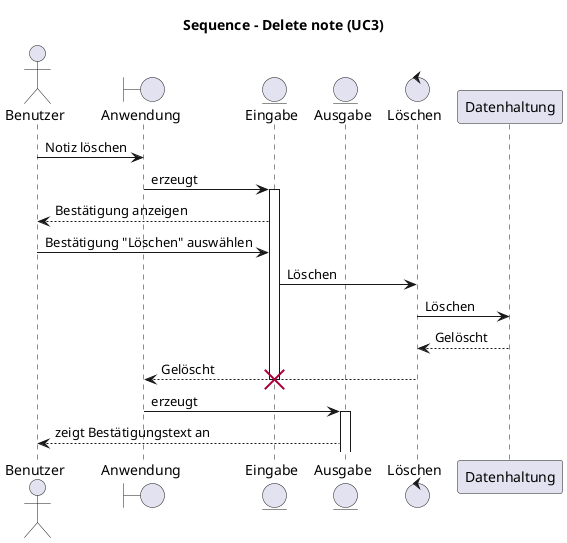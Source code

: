 @startuml l2-uc3-delete-note

title Sequence - Delete note (UC3)

actor "Benutzer" as user
boundary "Anwendung" as winforms
entity "Eingabe" as input
entity "Ausgabe" as output
control "Löschen" as service
participant "Datenhaltung" as repository

user -> winforms : Notiz löschen
winforms -> input : erzeugt
activate input
input --> user : Bestätigung anzeigen
user -> input : Bestätigung "Löschen" auswählen
input -> service : Löschen
service -> repository: Löschen
repository --> service : Gelöscht
service --> winforms : Gelöscht
destroy input
winforms -> output : erzeugt
activate output
output --> user : zeigt Bestätigungstext an

@enduml
